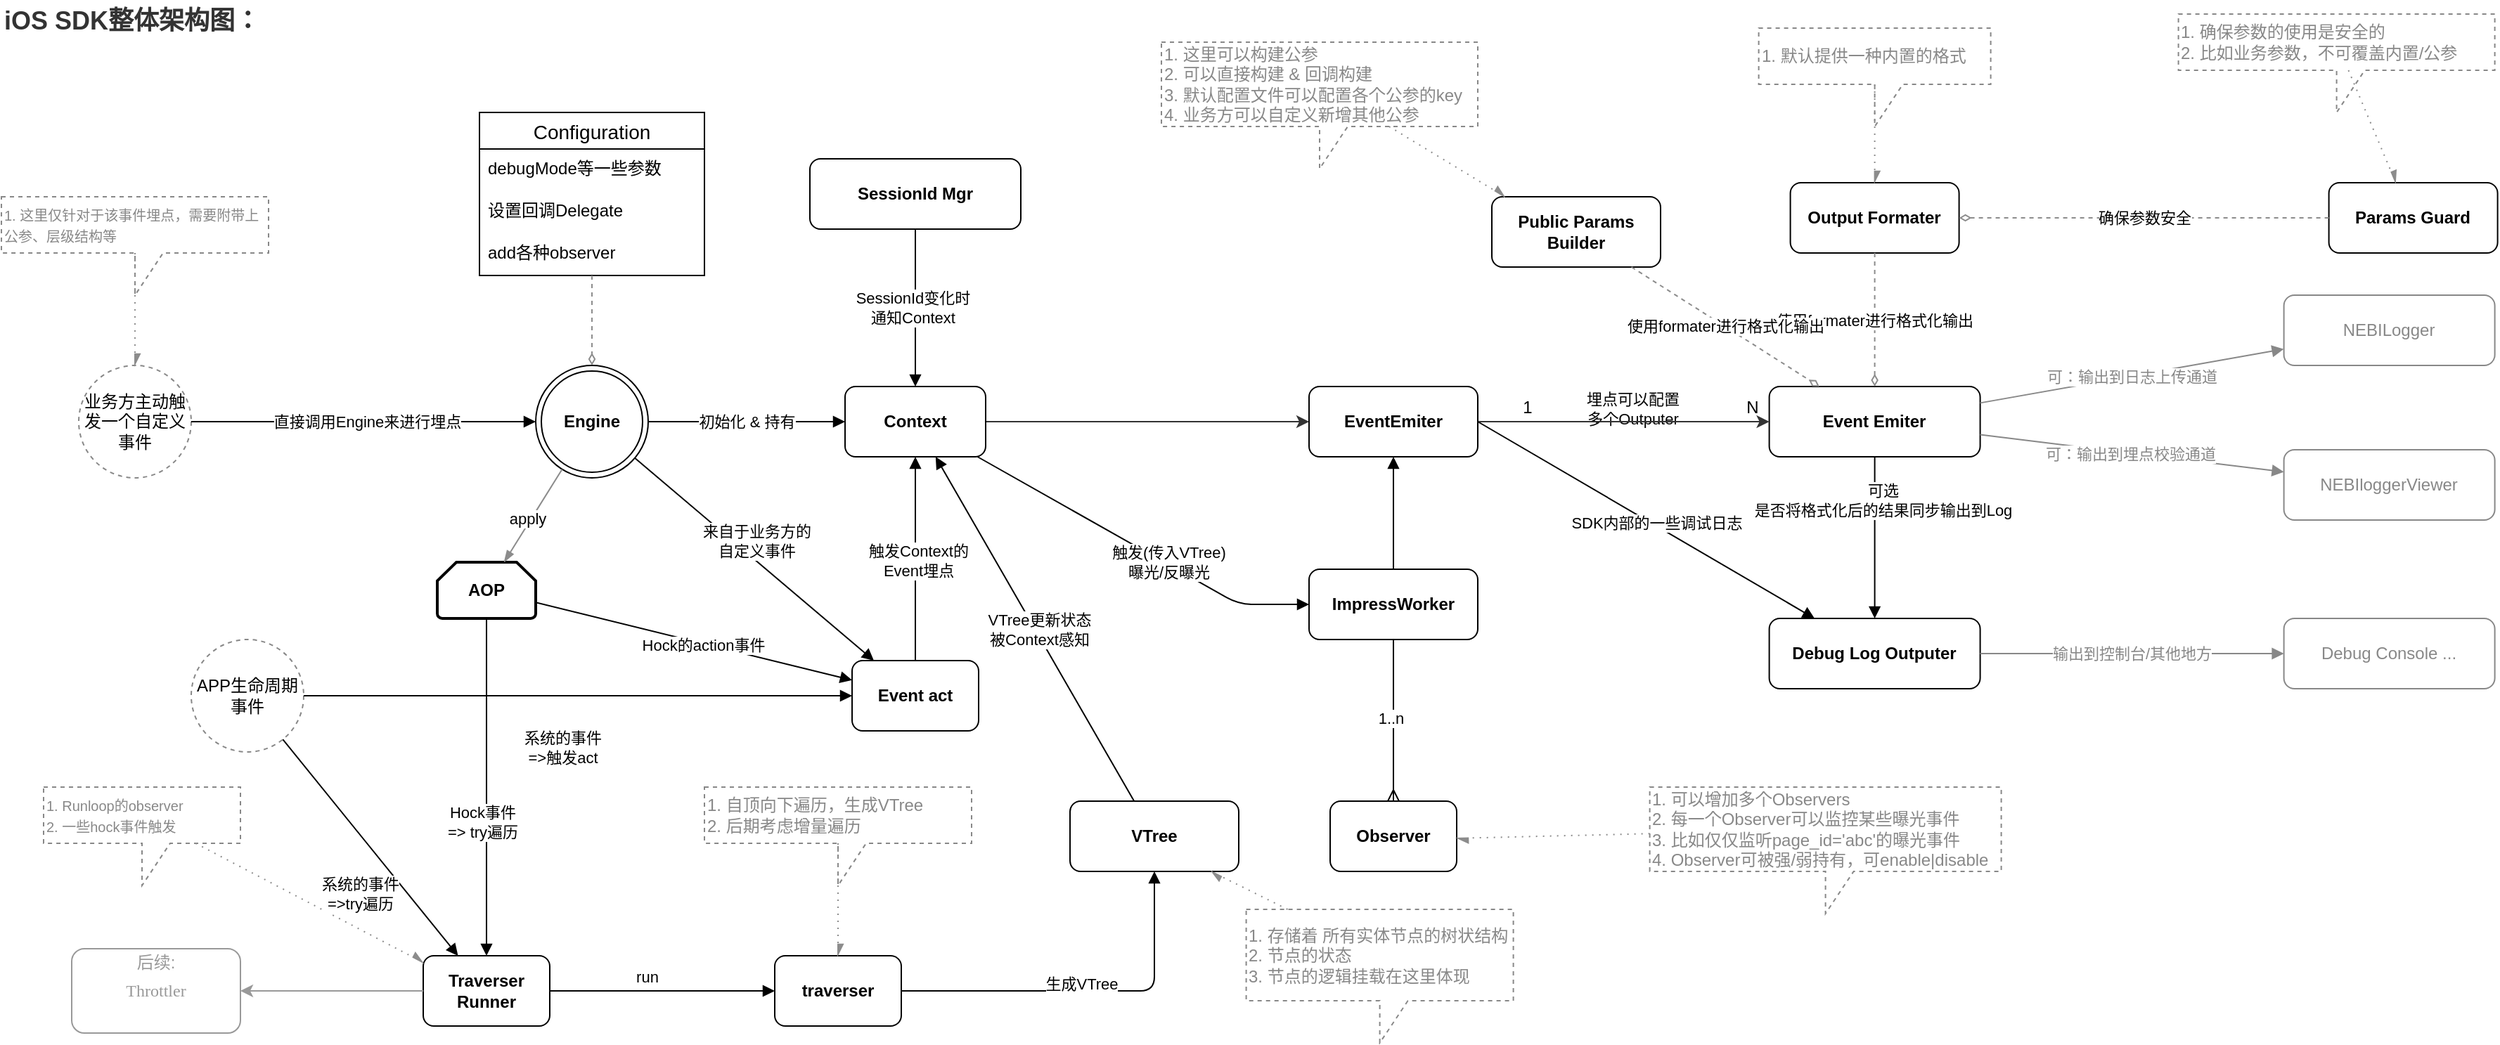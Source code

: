 <mxfile version="14.4.4" type="github">
  <diagram id="Fw7ZkmO-Fz_IXCNn4WgB" name="Page-1">
    <mxGraphModel dx="2858" dy="2300" grid="1" gridSize="10" guides="1" tooltips="1" connect="1" arrows="1" fold="1" page="1" pageScale="1" pageWidth="827" pageHeight="1169" math="0" shadow="0">
      <root>
        <mxCell id="0" />
        <mxCell id="1" parent="0" />
        <mxCell id="-9IPMKyI9ktzAvCkotJi-9" value="&lt;b&gt;Engine&lt;/b&gt;" style="ellipse;shape=doubleEllipse;whiteSpace=wrap;html=1;aspect=fixed;" parent="1" vertex="1">
          <mxGeometry x="180" y="150" width="80" height="80" as="geometry" />
        </mxCell>
        <mxCell id="-9IPMKyI9ktzAvCkotJi-31" value="Configuration" style="swimlane;fontStyle=0;childLayout=stackLayout;horizontal=1;startSize=26;horizontalStack=0;resizeParent=1;resizeParentMax=0;resizeLast=0;collapsible=1;marginBottom=0;align=center;fontSize=14;" parent="1" vertex="1">
          <mxGeometry x="140" y="-30" width="160" height="116" as="geometry">
            <mxRectangle x="130" y="-30" width="120" height="26" as="alternateBounds" />
          </mxGeometry>
        </mxCell>
        <mxCell id="-9IPMKyI9ktzAvCkotJi-32" value="debugMode等一些参数" style="text;strokeColor=none;fillColor=none;spacingLeft=4;spacingRight=4;overflow=hidden;rotatable=0;points=[[0,0.5],[1,0.5]];portConstraint=eastwest;fontSize=12;" parent="-9IPMKyI9ktzAvCkotJi-31" vertex="1">
          <mxGeometry y="26" width="160" height="30" as="geometry" />
        </mxCell>
        <mxCell id="-9IPMKyI9ktzAvCkotJi-33" value="设置回调Delegate" style="text;strokeColor=none;fillColor=none;spacingLeft=4;spacingRight=4;overflow=hidden;rotatable=0;points=[[0,0.5],[1,0.5]];portConstraint=eastwest;fontSize=12;" parent="-9IPMKyI9ktzAvCkotJi-31" vertex="1">
          <mxGeometry y="56" width="160" height="30" as="geometry" />
        </mxCell>
        <mxCell id="-9IPMKyI9ktzAvCkotJi-34" value="add各种observer" style="text;strokeColor=none;fillColor=none;spacingLeft=4;spacingRight=4;overflow=hidden;rotatable=0;points=[[0,0.5],[1,0.5]];portConstraint=eastwest;fontSize=12;" parent="-9IPMKyI9ktzAvCkotJi-31" vertex="1">
          <mxGeometry y="86" width="160" height="30" as="geometry" />
        </mxCell>
        <mxCell id="-9IPMKyI9ktzAvCkotJi-35" value="" style="endArrow=diamondThin;html=1;dashed=1;endFill=0;strokeColor=#8C8C8C;" parent="1" source="-9IPMKyI9ktzAvCkotJi-31" target="-9IPMKyI9ktzAvCkotJi-9" edge="1">
          <mxGeometry width="50" height="50" relative="1" as="geometry">
            <mxPoint x="300" y="320" as="sourcePoint" />
            <mxPoint x="350" y="270" as="targetPoint" />
          </mxGeometry>
        </mxCell>
        <mxCell id="-9IPMKyI9ktzAvCkotJi-37" value="&lt;b&gt;Observer&lt;/b&gt;" style="rounded=1;whiteSpace=wrap;html=1;" parent="1" vertex="1">
          <mxGeometry x="745" y="460" width="90" height="50" as="geometry" />
        </mxCell>
        <mxCell id="-9IPMKyI9ktzAvCkotJi-39" value="&lt;b&gt;AOP&lt;/b&gt;" style="strokeWidth=2;html=1;shape=mxgraph.flowchart.loop_limit;whiteSpace=wrap;" parent="1" vertex="1">
          <mxGeometry x="110" y="290" width="70" height="40" as="geometry" />
        </mxCell>
        <mxCell id="-9IPMKyI9ktzAvCkotJi-40" value="" style="endArrow=blockThin;html=1;endFill=1;strokeColor=#8C8C8C;" parent="1" source="-9IPMKyI9ktzAvCkotJi-9" target="-9IPMKyI9ktzAvCkotJi-39" edge="1">
          <mxGeometry width="50" height="50" relative="1" as="geometry">
            <mxPoint x="310" y="276" as="sourcePoint" />
            <mxPoint x="310" y="380" as="targetPoint" />
          </mxGeometry>
        </mxCell>
        <mxCell id="-9IPMKyI9ktzAvCkotJi-41" value="apply" style="edgeLabel;html=1;align=center;verticalAlign=middle;resizable=0;points=[];" parent="-9IPMKyI9ktzAvCkotJi-40" vertex="1" connectable="0">
          <mxGeometry x="0.199" y="2" relative="1" as="geometry">
            <mxPoint x="-2" y="-5.83" as="offset" />
          </mxGeometry>
        </mxCell>
        <mxCell id="-9IPMKyI9ktzAvCkotJi-42" value="&lt;b&gt;traverser&lt;/b&gt;" style="rounded=1;whiteSpace=wrap;html=1;" parent="1" vertex="1">
          <mxGeometry x="350" y="570" width="90" height="50" as="geometry" />
        </mxCell>
        <mxCell id="-9IPMKyI9ktzAvCkotJi-45" value="&lt;b&gt;Traverser&lt;br&gt;Runner&lt;/b&gt;" style="rounded=1;whiteSpace=wrap;html=1;" parent="1" vertex="1">
          <mxGeometry x="100" y="570" width="90" height="50" as="geometry" />
        </mxCell>
        <mxCell id="-9IPMKyI9ktzAvCkotJi-46" value="&lt;font color=&quot;#888888&quot; style=&quot;font-size: 10px&quot;&gt;1. Runloop的observer&lt;br style=&quot;font-size: 10px&quot;&gt;2. 一些hock事件触发&lt;/font&gt;" style="shape=callout;whiteSpace=wrap;html=1;perimeter=calloutPerimeter;align=left;dashed=1;strokeColor=#888888;" parent="1" vertex="1">
          <mxGeometry x="-170" y="450" width="140" height="70" as="geometry" />
        </mxCell>
        <mxCell id="-9IPMKyI9ktzAvCkotJi-47" value="" style="endArrow=async;html=1;dashed=1;endFill=1;strokeColor=#8C8C8C;dashPattern=1 4;" parent="1" source="-9IPMKyI9ktzAvCkotJi-46" target="-9IPMKyI9ktzAvCkotJi-45" edge="1">
          <mxGeometry width="50" height="50" relative="1" as="geometry">
            <mxPoint x="-200" y="450" as="sourcePoint" />
            <mxPoint x="-200" y="544" as="targetPoint" />
          </mxGeometry>
        </mxCell>
        <mxCell id="-9IPMKyI9ktzAvCkotJi-48" value="" style="endArrow=block;html=1;endFill=1;" parent="1" source="-9IPMKyI9ktzAvCkotJi-39" target="-9IPMKyI9ktzAvCkotJi-45" edge="1">
          <mxGeometry width="50" height="50" relative="1" as="geometry">
            <mxPoint x="430" y="390" as="sourcePoint" />
            <mxPoint x="480" y="340" as="targetPoint" />
          </mxGeometry>
        </mxCell>
        <mxCell id="-9IPMKyI9ktzAvCkotJi-62" value="Hock事件&lt;br&gt;=&amp;gt; try遍历" style="edgeLabel;html=1;align=center;verticalAlign=middle;resizable=0;points=[];" parent="-9IPMKyI9ktzAvCkotJi-48" vertex="1" connectable="0">
          <mxGeometry x="0.059" y="-1" relative="1" as="geometry">
            <mxPoint x="-2.31" y="17.33" as="offset" />
          </mxGeometry>
        </mxCell>
        <mxCell id="-9IPMKyI9ktzAvCkotJi-50" value="APP生命周期事件" style="ellipse;whiteSpace=wrap;html=1;aspect=fixed;dashed=1;strokeColor=#888888;" parent="1" vertex="1">
          <mxGeometry x="-65" y="345" width="80" height="80" as="geometry" />
        </mxCell>
        <mxCell id="-9IPMKyI9ktzAvCkotJi-51" value="" style="endArrow=block;html=1;endFill=1;" parent="1" source="-9IPMKyI9ktzAvCkotJi-50" target="-9IPMKyI9ktzAvCkotJi-45" edge="1">
          <mxGeometry width="50" height="50" relative="1" as="geometry">
            <mxPoint x="365" y="260" as="sourcePoint" />
            <mxPoint x="365" y="430" as="targetPoint" />
          </mxGeometry>
        </mxCell>
        <mxCell id="-9IPMKyI9ktzAvCkotJi-63" value="系统的事件&lt;br&gt;=&amp;gt;try遍历" style="edgeLabel;html=1;align=center;verticalAlign=middle;resizable=0;points=[];" parent="-9IPMKyI9ktzAvCkotJi-51" vertex="1" connectable="0">
          <mxGeometry x="-0.457" y="2" relative="1" as="geometry">
            <mxPoint x="19.08" y="69" as="offset" />
          </mxGeometry>
        </mxCell>
        <mxCell id="-9IPMKyI9ktzAvCkotJi-52" value="" style="endArrow=block;html=1;endFill=1;" parent="1" source="-9IPMKyI9ktzAvCkotJi-45" target="-9IPMKyI9ktzAvCkotJi-42" edge="1">
          <mxGeometry width="50" height="50" relative="1" as="geometry">
            <mxPoint x="540" y="490" as="sourcePoint" />
            <mxPoint x="540" y="660" as="targetPoint" />
          </mxGeometry>
        </mxCell>
        <mxCell id="-9IPMKyI9ktzAvCkotJi-61" value="run" style="edgeLabel;html=1;align=center;verticalAlign=middle;resizable=0;points=[];" parent="-9IPMKyI9ktzAvCkotJi-52" vertex="1" connectable="0">
          <mxGeometry x="-0.139" y="-1" relative="1" as="geometry">
            <mxPoint y="-11" as="offset" />
          </mxGeometry>
        </mxCell>
        <mxCell id="-9IPMKyI9ktzAvCkotJi-53" value="&lt;font color=&quot;#888888&quot;&gt;1. 自顶向下遍历，生成VTree&lt;br&gt;2. 后期考虑增量遍历&lt;br&gt;&lt;/font&gt;" style="shape=callout;whiteSpace=wrap;html=1;perimeter=calloutPerimeter;align=left;dashed=1;strokeColor=#888888;" parent="1" vertex="1">
          <mxGeometry x="300" y="450" width="190" height="70" as="geometry" />
        </mxCell>
        <mxCell id="-9IPMKyI9ktzAvCkotJi-54" value="" style="endArrow=async;html=1;dashed=1;endFill=1;strokeColor=#8C8C8C;dashPattern=1 4;" parent="1" source="-9IPMKyI9ktzAvCkotJi-53" target="-9IPMKyI9ktzAvCkotJi-42" edge="1">
          <mxGeometry width="50" height="50" relative="1" as="geometry">
            <mxPoint x="69.998" y="530" as="sourcePoint" />
            <mxPoint x="303.18" y="620" as="targetPoint" />
          </mxGeometry>
        </mxCell>
        <mxCell id="-9IPMKyI9ktzAvCkotJi-91" value="" style="rounded=0;orthogonalLoop=1;jettySize=auto;html=1;endArrow=ERmany;endFill=0;strokeColor=#000000;" parent="1" source="ZJUZ4eZtSbDHKU7JVQRD-1" target="-9IPMKyI9ktzAvCkotJi-37" edge="1">
          <mxGeometry relative="1" as="geometry" />
        </mxCell>
        <mxCell id="-9IPMKyI9ktzAvCkotJi-95" value="1..n" style="edgeLabel;html=1;align=center;verticalAlign=middle;resizable=0;points=[];" parent="-9IPMKyI9ktzAvCkotJi-91" vertex="1" connectable="0">
          <mxGeometry x="-0.027" y="-2" relative="1" as="geometry">
            <mxPoint as="offset" />
          </mxGeometry>
        </mxCell>
        <mxCell id="-9IPMKyI9ktzAvCkotJi-55" value="&lt;b&gt;VTree&lt;/b&gt;" style="rounded=1;whiteSpace=wrap;html=1;" parent="1" vertex="1">
          <mxGeometry x="560" y="460" width="120" height="50" as="geometry" />
        </mxCell>
        <mxCell id="-9IPMKyI9ktzAvCkotJi-56" value="" style="endArrow=block;html=1;endFill=1;" parent="1" source="-9IPMKyI9ktzAvCkotJi-42" target="-9IPMKyI9ktzAvCkotJi-55" edge="1">
          <mxGeometry width="50" height="50" relative="1" as="geometry">
            <mxPoint x="530" y="510" as="sourcePoint" />
            <mxPoint x="530" y="640" as="targetPoint" />
            <Array as="points">
              <mxPoint x="620" y="595" />
            </Array>
          </mxGeometry>
        </mxCell>
        <mxCell id="-9IPMKyI9ktzAvCkotJi-60" value="生成VTree" style="edgeLabel;html=1;align=center;verticalAlign=middle;resizable=0;points=[];" parent="-9IPMKyI9ktzAvCkotJi-56" vertex="1" connectable="0">
          <mxGeometry x="-0.011" y="-2" relative="1" as="geometry">
            <mxPoint x="-3" y="-7" as="offset" />
          </mxGeometry>
        </mxCell>
        <mxCell id="ZJUZ4eZtSbDHKU7JVQRD-18" style="edgeStyle=none;rounded=0;orthogonalLoop=1;jettySize=auto;html=1;fontSize=18;fontColor=#999999;strokeColor=#333333;" edge="1" parent="1" source="-9IPMKyI9ktzAvCkotJi-57" target="ZJUZ4eZtSbDHKU7JVQRD-17">
          <mxGeometry relative="1" as="geometry">
            <Array as="points" />
          </mxGeometry>
        </mxCell>
        <mxCell id="-9IPMKyI9ktzAvCkotJi-57" value="&lt;b&gt;Context&lt;/b&gt;" style="rounded=1;whiteSpace=wrap;html=1;" parent="1" vertex="1">
          <mxGeometry x="400" y="165" width="100" height="50" as="geometry" />
        </mxCell>
        <mxCell id="-9IPMKyI9ktzAvCkotJi-58" value="" style="endArrow=block;html=1;endFill=1;entryX=0;entryY=0.5;entryDx=0;entryDy=0;" parent="1" source="-9IPMKyI9ktzAvCkotJi-9" target="-9IPMKyI9ktzAvCkotJi-57" edge="1">
          <mxGeometry width="50" height="50" relative="1" as="geometry">
            <mxPoint x="290" y="300" as="sourcePoint" />
            <mxPoint x="290" y="430" as="targetPoint" />
          </mxGeometry>
        </mxCell>
        <mxCell id="-9IPMKyI9ktzAvCkotJi-59" value="初始化 &amp;amp; 持有" style="edgeLabel;html=1;align=center;verticalAlign=middle;resizable=0;points=[];" parent="-9IPMKyI9ktzAvCkotJi-58" vertex="1" connectable="0">
          <mxGeometry x="0.1" y="1" relative="1" as="geometry">
            <mxPoint x="-7" y="1" as="offset" />
          </mxGeometry>
        </mxCell>
        <mxCell id="-9IPMKyI9ktzAvCkotJi-67" value="" style="endArrow=block;html=1;endFill=1;" parent="1" source="-9IPMKyI9ktzAvCkotJi-55" target="-9IPMKyI9ktzAvCkotJi-57" edge="1">
          <mxGeometry width="50" height="50" relative="1" as="geometry">
            <mxPoint x="600.003" y="620" as="sourcePoint" />
            <mxPoint x="510" y="480" as="targetPoint" />
            <Array as="points" />
          </mxGeometry>
        </mxCell>
        <mxCell id="-9IPMKyI9ktzAvCkotJi-68" value="VTree更新状态&lt;br&gt;被Context感知" style="edgeLabel;html=1;align=center;verticalAlign=middle;resizable=0;points=[];" parent="-9IPMKyI9ktzAvCkotJi-67" vertex="1" connectable="0">
          <mxGeometry x="-0.011" y="-2" relative="1" as="geometry">
            <mxPoint as="offset" />
          </mxGeometry>
        </mxCell>
        <mxCell id="-9IPMKyI9ktzAvCkotJi-69" value="&lt;font color=&quot;#888888&quot;&gt;1. 存储着 所有实体节点的树状结构2. 节点的状态&lt;br&gt;3. 节点的逻辑挂载在这里体现&lt;br&gt;&lt;/font&gt;" style="shape=callout;whiteSpace=wrap;html=1;perimeter=calloutPerimeter;align=left;dashed=1;strokeColor=#888888;" parent="1" vertex="1">
          <mxGeometry x="685.3" y="537" width="190" height="95" as="geometry" />
        </mxCell>
        <mxCell id="-9IPMKyI9ktzAvCkotJi-70" value="" style="endArrow=async;html=1;dashed=1;endFill=1;strokeColor=#8C8C8C;dashPattern=1 4;" parent="1" source="-9IPMKyI9ktzAvCkotJi-69" target="-9IPMKyI9ktzAvCkotJi-55" edge="1">
          <mxGeometry width="50" height="50" relative="1" as="geometry">
            <mxPoint x="689" y="440" as="sourcePoint" />
            <mxPoint x="785" y="600" as="targetPoint" />
          </mxGeometry>
        </mxCell>
        <mxCell id="-9IPMKyI9ktzAvCkotJi-72" value="&lt;b&gt;Event Emiter&lt;/b&gt;" style="rounded=1;whiteSpace=wrap;html=1;" parent="1" vertex="1">
          <mxGeometry x="1057.3" y="165" width="150" height="50" as="geometry" />
        </mxCell>
        <mxCell id="-9IPMKyI9ktzAvCkotJi-73" value="" style="endArrow=block;html=1;endFill=1;" parent="1" source="ZJUZ4eZtSbDHKU7JVQRD-1" target="ZJUZ4eZtSbDHKU7JVQRD-17" edge="1">
          <mxGeometry width="50" height="50" relative="1" as="geometry">
            <mxPoint x="715.3" y="230" as="sourcePoint" />
            <mxPoint x="715.3" y="435" as="targetPoint" />
          </mxGeometry>
        </mxCell>
        <mxCell id="-9IPMKyI9ktzAvCkotJi-74" value="埋点可以配置&lt;br&gt;多个Outputer" style="edgeLabel;html=1;align=center;verticalAlign=middle;resizable=0;points=[];" parent="-9IPMKyI9ktzAvCkotJi-73" vertex="1" connectable="0">
          <mxGeometry x="-0.011" y="-2" relative="1" as="geometry">
            <mxPoint x="168" y="-75" as="offset" />
          </mxGeometry>
        </mxCell>
        <mxCell id="-9IPMKyI9ktzAvCkotJi-76" value="&lt;b&gt;Output Formater&lt;/b&gt;" style="rounded=1;whiteSpace=wrap;html=1;" parent="1" vertex="1">
          <mxGeometry x="1072.3" y="20" width="120" height="50" as="geometry" />
        </mxCell>
        <mxCell id="-9IPMKyI9ktzAvCkotJi-79" value="使用formater进行格式化输出" style="endArrow=diamondThin;html=1;dashed=1;endFill=0;strokeColor=#8C8C8C;" parent="1" source="-9IPMKyI9ktzAvCkotJi-76" target="-9IPMKyI9ktzAvCkotJi-72" edge="1">
          <mxGeometry width="50" height="50" relative="1" as="geometry">
            <mxPoint x="987.3" y="50" as="sourcePoint" />
            <mxPoint x="987.3" y="114" as="targetPoint" />
          </mxGeometry>
        </mxCell>
        <mxCell id="-9IPMKyI9ktzAvCkotJi-82" value="&lt;b&gt;Event act&lt;/b&gt;" style="rounded=1;whiteSpace=wrap;html=1;" parent="1" vertex="1">
          <mxGeometry x="405" y="360" width="90" height="50" as="geometry" />
        </mxCell>
        <mxCell id="-9IPMKyI9ktzAvCkotJi-83" value="" style="endArrow=block;html=1;endFill=1;" parent="1" source="-9IPMKyI9ktzAvCkotJi-39" target="-9IPMKyI9ktzAvCkotJi-82" edge="1">
          <mxGeometry width="50" height="50" relative="1" as="geometry">
            <mxPoint x="215" y="340" as="sourcePoint" />
            <mxPoint x="215" y="430" as="targetPoint" />
          </mxGeometry>
        </mxCell>
        <mxCell id="-9IPMKyI9ktzAvCkotJi-84" value="Hock的action事件" style="edgeLabel;html=1;align=center;verticalAlign=middle;resizable=0;points=[];" parent="-9IPMKyI9ktzAvCkotJi-83" vertex="1" connectable="0">
          <mxGeometry x="0.059" y="-1" relative="1" as="geometry">
            <mxPoint as="offset" />
          </mxGeometry>
        </mxCell>
        <mxCell id="-9IPMKyI9ktzAvCkotJi-86" value="" style="endArrow=block;html=1;endFill=1;" parent="1" source="-9IPMKyI9ktzAvCkotJi-50" target="-9IPMKyI9ktzAvCkotJi-82" edge="1">
          <mxGeometry width="50" height="50" relative="1" as="geometry">
            <mxPoint x="10.001" y="230.003" as="sourcePoint" />
            <mxPoint x="132.255" y="316.77" as="targetPoint" />
            <Array as="points" />
          </mxGeometry>
        </mxCell>
        <mxCell id="-9IPMKyI9ktzAvCkotJi-87" value="系统的事件&lt;br&gt;=&amp;gt;触发act" style="edgeLabel;html=1;align=center;verticalAlign=middle;resizable=0;points=[];" parent="-9IPMKyI9ktzAvCkotJi-86" vertex="1" connectable="0">
          <mxGeometry x="-0.457" y="2" relative="1" as="geometry">
            <mxPoint x="77.89" y="39.23" as="offset" />
          </mxGeometry>
        </mxCell>
        <mxCell id="-9IPMKyI9ktzAvCkotJi-88" value="" style="endArrow=block;html=1;endFill=1;" parent="1" source="-9IPMKyI9ktzAvCkotJi-82" target="-9IPMKyI9ktzAvCkotJi-57" edge="1">
          <mxGeometry width="50" height="50" relative="1" as="geometry">
            <mxPoint x="460" y="610" as="sourcePoint" />
            <mxPoint x="460" y="225" as="targetPoint" />
          </mxGeometry>
        </mxCell>
        <mxCell id="-9IPMKyI9ktzAvCkotJi-89" value="触发Context的&lt;br&gt;Event埋点" style="edgeLabel;html=1;align=center;verticalAlign=middle;resizable=0;points=[];" parent="-9IPMKyI9ktzAvCkotJi-88" vertex="1" connectable="0">
          <mxGeometry x="-0.011" y="-2" relative="1" as="geometry">
            <mxPoint as="offset" />
          </mxGeometry>
        </mxCell>
        <mxCell id="-9IPMKyI9ktzAvCkotJi-96" value="&lt;font color=&quot;#888888&quot;&gt;1. 可以增加多个Observers&lt;br&gt;2. 每一个Observer可以监控某些曝光事件&lt;br&gt;3. 比如仅仅监听page_id=&#39;abc&#39;的曝光事件&lt;br&gt;4. Observer可被强/弱持有，可enable|disable&lt;br&gt;&lt;/font&gt;" style="shape=callout;whiteSpace=wrap;html=1;perimeter=calloutPerimeter;align=left;dashed=1;strokeColor=#888888;" parent="1" vertex="1">
          <mxGeometry x="972.3" y="450" width="250" height="90" as="geometry" />
        </mxCell>
        <mxCell id="-9IPMKyI9ktzAvCkotJi-97" value="" style="endArrow=async;html=1;dashed=1;endFill=1;strokeColor=#8C8C8C;dashPattern=1 4;" parent="1" source="-9IPMKyI9ktzAvCkotJi-96" target="-9IPMKyI9ktzAvCkotJi-37" edge="1">
          <mxGeometry width="50" height="50" relative="1" as="geometry">
            <mxPoint x="750.005" y="-70" as="sourcePoint" />
            <mxPoint x="250.3" y="639.186" as="targetPoint" />
          </mxGeometry>
        </mxCell>
        <mxCell id="-9IPMKyI9ktzAvCkotJi-98" value="&lt;b&gt;Public Params &lt;br&gt;Builder&lt;/b&gt;" style="rounded=1;whiteSpace=wrap;html=1;" parent="1" vertex="1">
          <mxGeometry x="860" y="30" width="120" height="50" as="geometry" />
        </mxCell>
        <mxCell id="-9IPMKyI9ktzAvCkotJi-99" value="&lt;font color=&quot;#888888&quot;&gt;1. 这里可以构建公参&lt;br&gt;2. 可以直接构建 &amp;amp; 回调构建&lt;br&gt;3. 默认配置文件可以配置各个公参的key&lt;br&gt;4. 业务方可以自定义新增其他公参&lt;br&gt;&lt;/font&gt;" style="shape=callout;whiteSpace=wrap;html=1;perimeter=calloutPerimeter;align=left;dashed=1;strokeColor=#888888;" parent="1" vertex="1">
          <mxGeometry x="625" y="-80" width="225" height="90" as="geometry" />
        </mxCell>
        <mxCell id="-9IPMKyI9ktzAvCkotJi-100" value="" style="endArrow=async;html=1;dashed=1;endFill=1;strokeColor=#8C8C8C;dashPattern=1 4;" parent="1" source="-9IPMKyI9ktzAvCkotJi-99" target="-9IPMKyI9ktzAvCkotJi-98" edge="1">
          <mxGeometry width="50" height="50" relative="1" as="geometry">
            <mxPoint x="1586.963" y="150" as="sourcePoint" />
            <mxPoint x="1527.297" y="195" as="targetPoint" />
          </mxGeometry>
        </mxCell>
        <mxCell id="-9IPMKyI9ktzAvCkotJi-101" value="使用formater进行格式化输出" style="endArrow=diamondThin;html=1;dashed=1;endFill=0;strokeColor=#8C8C8C;" parent="1" source="-9IPMKyI9ktzAvCkotJi-98" target="-9IPMKyI9ktzAvCkotJi-72" edge="1">
          <mxGeometry width="50" height="50" relative="1" as="geometry">
            <mxPoint x="1152.3" y="80" as="sourcePoint" />
            <mxPoint x="1152.3" y="175" as="targetPoint" />
          </mxGeometry>
        </mxCell>
        <mxCell id="-9IPMKyI9ktzAvCkotJi-102" value="&lt;b&gt;Debug Log Outputer&lt;/b&gt;" style="rounded=1;whiteSpace=wrap;html=1;" parent="1" vertex="1">
          <mxGeometry x="1057.3" y="330" width="150" height="50" as="geometry" />
        </mxCell>
        <mxCell id="-9IPMKyI9ktzAvCkotJi-103" value="" style="endArrow=block;html=1;endFill=1;exitX=1;exitY=0.5;exitDx=0;exitDy=0;" parent="1" source="ZJUZ4eZtSbDHKU7JVQRD-17" target="-9IPMKyI9ktzAvCkotJi-102" edge="1">
          <mxGeometry width="50" height="50" relative="1" as="geometry">
            <mxPoint x="605.3" y="269.58" as="sourcePoint" />
            <mxPoint x="765.3" y="269.58" as="targetPoint" />
          </mxGeometry>
        </mxCell>
        <mxCell id="-9IPMKyI9ktzAvCkotJi-104" value="SDK内部的一些调试日志" style="edgeLabel;html=1;align=center;verticalAlign=middle;resizable=0;points=[];" parent="-9IPMKyI9ktzAvCkotJi-103" vertex="1" connectable="0">
          <mxGeometry x="-0.011" y="-2" relative="1" as="geometry">
            <mxPoint x="9.52" y="1.33" as="offset" />
          </mxGeometry>
        </mxCell>
        <mxCell id="-9IPMKyI9ktzAvCkotJi-106" value="&lt;font color=&quot;#888888&quot;&gt;1. 默认提供一种内置的格式&lt;br&gt;&lt;/font&gt;" style="shape=callout;whiteSpace=wrap;html=1;perimeter=calloutPerimeter;align=left;dashed=1;strokeColor=#888888;" parent="1" vertex="1">
          <mxGeometry x="1049.8" y="-90" width="165" height="70" as="geometry" />
        </mxCell>
        <mxCell id="-9IPMKyI9ktzAvCkotJi-107" value="" style="endArrow=async;html=1;dashed=1;endFill=1;strokeColor=#8C8C8C;dashPattern=1 4;" parent="1" source="-9IPMKyI9ktzAvCkotJi-106" target="-9IPMKyI9ktzAvCkotJi-76" edge="1">
          <mxGeometry width="50" height="50" relative="1" as="geometry">
            <mxPoint x="1377.3" y="-40.0" as="sourcePoint" />
            <mxPoint x="1377.3" y="30" as="targetPoint" />
          </mxGeometry>
        </mxCell>
        <mxCell id="-9IPMKyI9ktzAvCkotJi-108" value="N" style="text;html=1;align=center;verticalAlign=middle;resizable=0;points=[];autosize=1;" parent="1" vertex="1">
          <mxGeometry x="1035.3" y="170" width="20" height="20" as="geometry" />
        </mxCell>
        <mxCell id="-9IPMKyI9ktzAvCkotJi-110" value="1" style="text;html=1;align=center;verticalAlign=middle;resizable=0;points=[];autosize=1;" parent="1" vertex="1">
          <mxGeometry x="875.3" y="170" width="20" height="20" as="geometry" />
        </mxCell>
        <mxCell id="-9IPMKyI9ktzAvCkotJi-111" value="&lt;b&gt;SessionId Mgr&lt;/b&gt;" style="rounded=1;whiteSpace=wrap;html=1;" parent="1" vertex="1">
          <mxGeometry x="375" y="3" width="150" height="50" as="geometry" />
        </mxCell>
        <mxCell id="-9IPMKyI9ktzAvCkotJi-112" value="" style="endArrow=block;html=1;endFill=1;" parent="1" source="-9IPMKyI9ktzAvCkotJi-111" target="-9IPMKyI9ktzAvCkotJi-57" edge="1">
          <mxGeometry width="50" height="50" relative="1" as="geometry">
            <mxPoint x="550" y="495" as="sourcePoint" />
            <mxPoint x="550" y="110" as="targetPoint" />
          </mxGeometry>
        </mxCell>
        <mxCell id="-9IPMKyI9ktzAvCkotJi-113" value="SessionId变化时&lt;br&gt;通知Context" style="edgeLabel;html=1;align=center;verticalAlign=middle;resizable=0;points=[];" parent="-9IPMKyI9ktzAvCkotJi-112" vertex="1" connectable="0">
          <mxGeometry x="-0.011" y="-2" relative="1" as="geometry">
            <mxPoint as="offset" />
          </mxGeometry>
        </mxCell>
        <mxCell id="-9IPMKyI9ktzAvCkotJi-114" value="&lt;b&gt;Params Guard&lt;br&gt;&lt;/b&gt;" style="rounded=1;whiteSpace=wrap;html=1;" parent="1" vertex="1">
          <mxGeometry x="1455.3" y="20" width="120" height="50" as="geometry" />
        </mxCell>
        <mxCell id="-9IPMKyI9ktzAvCkotJi-115" value="&lt;font color=&quot;#888888&quot;&gt;1. 确保参数的使用是安全的&lt;br&gt;2. 比如业务参数，不可覆盖内置/公参&lt;br&gt;&lt;/font&gt;" style="shape=callout;whiteSpace=wrap;html=1;perimeter=calloutPerimeter;align=left;dashed=1;strokeColor=#888888;" parent="1" vertex="1">
          <mxGeometry x="1348.3" y="-100" width="225" height="70" as="geometry" />
        </mxCell>
        <mxCell id="-9IPMKyI9ktzAvCkotJi-116" value="确保参数安全" style="endArrow=diamondThin;html=1;dashed=1;endFill=0;strokeColor=#8C8C8C;" parent="1" source="-9IPMKyI9ktzAvCkotJi-114" target="-9IPMKyI9ktzAvCkotJi-76" edge="1">
          <mxGeometry width="50" height="50" relative="1" as="geometry">
            <mxPoint x="1343.679" y="80" as="sourcePoint" />
            <mxPoint x="1215.921" y="175" as="targetPoint" />
          </mxGeometry>
        </mxCell>
        <mxCell id="-9IPMKyI9ktzAvCkotJi-117" value="" style="endArrow=async;html=1;dashed=1;endFill=1;strokeColor=#8C8C8C;dashPattern=1 4;" parent="1" source="-9IPMKyI9ktzAvCkotJi-115" target="-9IPMKyI9ktzAvCkotJi-114" edge="1">
          <mxGeometry width="50" height="50" relative="1" as="geometry">
            <mxPoint x="1515.3" y="-60" as="sourcePoint" />
            <mxPoint x="1367.3" y="20" as="targetPoint" />
          </mxGeometry>
        </mxCell>
        <mxCell id="-9IPMKyI9ktzAvCkotJi-118" value="&lt;font color=&quot;#888888&quot;&gt;NEBILogger&lt;/font&gt;" style="rounded=1;whiteSpace=wrap;html=1;strokeColor=#888888;" parent="1" vertex="1">
          <mxGeometry x="1423.3" y="100" width="150" height="50" as="geometry" />
        </mxCell>
        <mxCell id="-9IPMKyI9ktzAvCkotJi-120" value="" style="endArrow=block;html=1;endFill=1;strokeColor=#888888;" parent="1" source="-9IPMKyI9ktzAvCkotJi-72" target="-9IPMKyI9ktzAvCkotJi-118" edge="1">
          <mxGeometry width="50" height="50" relative="1" as="geometry">
            <mxPoint x="1457.3" y="280.719" as="sourcePoint" />
            <mxPoint x="1663.967" y="369.29" as="targetPoint" />
          </mxGeometry>
        </mxCell>
        <mxCell id="-9IPMKyI9ktzAvCkotJi-121" value="&lt;font color=&quot;#888888&quot;&gt;可：输出到日志上传通道&lt;/font&gt;" style="edgeLabel;html=1;align=center;verticalAlign=middle;resizable=0;points=[];" parent="-9IPMKyI9ktzAvCkotJi-120" vertex="1" connectable="0">
          <mxGeometry x="-0.011" y="-2" relative="1" as="geometry">
            <mxPoint y="-2" as="offset" />
          </mxGeometry>
        </mxCell>
        <mxCell id="-9IPMKyI9ktzAvCkotJi-122" value="&lt;font color=&quot;#888888&quot;&gt;Debug Console ...&lt;/font&gt;" style="rounded=1;whiteSpace=wrap;html=1;strokeColor=#888888;" parent="1" vertex="1">
          <mxGeometry x="1423.3" y="330" width="150" height="50" as="geometry" />
        </mxCell>
        <mxCell id="-9IPMKyI9ktzAvCkotJi-123" value="" style="endArrow=block;html=1;endFill=1;strokeColor=#888888;" parent="1" source="-9IPMKyI9ktzAvCkotJi-102" target="-9IPMKyI9ktzAvCkotJi-122" edge="1">
          <mxGeometry width="50" height="50" relative="1" as="geometry">
            <mxPoint x="1225.3" y="404.58" as="sourcePoint" />
            <mxPoint x="1515.3" y="404.58" as="targetPoint" />
          </mxGeometry>
        </mxCell>
        <mxCell id="-9IPMKyI9ktzAvCkotJi-124" value="&lt;font color=&quot;#888888&quot;&gt;输出到控制台/其他地方&lt;br&gt;&lt;/font&gt;" style="edgeLabel;html=1;align=center;verticalAlign=middle;resizable=0;points=[];" parent="-9IPMKyI9ktzAvCkotJi-123" vertex="1" connectable="0">
          <mxGeometry x="-0.011" y="-2" relative="1" as="geometry">
            <mxPoint y="-2" as="offset" />
          </mxGeometry>
        </mxCell>
        <mxCell id="-9IPMKyI9ktzAvCkotJi-125" value="" style="endArrow=block;html=1;endFill=1;" parent="1" source="-9IPMKyI9ktzAvCkotJi-72" target="-9IPMKyI9ktzAvCkotJi-102" edge="1">
          <mxGeometry width="50" height="50" relative="1" as="geometry">
            <mxPoint x="1157.3" y="550" as="sourcePoint" />
            <mxPoint x="1382.3" y="675" as="targetPoint" />
          </mxGeometry>
        </mxCell>
        <mxCell id="-9IPMKyI9ktzAvCkotJi-126" value="可选&lt;br&gt;是否将格式化后的结果同步输出到Log" style="edgeLabel;html=1;align=center;verticalAlign=middle;resizable=0;points=[];" parent="-9IPMKyI9ktzAvCkotJi-125" vertex="1" connectable="0">
          <mxGeometry x="-0.011" y="-2" relative="1" as="geometry">
            <mxPoint x="7" y="-26.67" as="offset" />
          </mxGeometry>
        </mxCell>
        <mxCell id="-9IPMKyI9ktzAvCkotJi-127" value="业务方主动触发一个自定义事件" style="ellipse;whiteSpace=wrap;html=1;aspect=fixed;dashed=1;strokeColor=#888888;" parent="1" vertex="1">
          <mxGeometry x="-145" y="150" width="80" height="80" as="geometry" />
        </mxCell>
        <mxCell id="-9IPMKyI9ktzAvCkotJi-128" value="" style="endArrow=block;html=1;endFill=1;" parent="1" source="-9IPMKyI9ktzAvCkotJi-127" target="-9IPMKyI9ktzAvCkotJi-9" edge="1">
          <mxGeometry width="50" height="50" relative="1" as="geometry">
            <mxPoint x="-360.005" y="280.001" as="sourcePoint" />
            <mxPoint x="-133.251" y="410.06" as="targetPoint" />
          </mxGeometry>
        </mxCell>
        <mxCell id="-9IPMKyI9ktzAvCkotJi-129" value="直接调用Engine来进行埋点" style="edgeLabel;html=1;align=center;verticalAlign=middle;resizable=0;points=[];" parent="-9IPMKyI9ktzAvCkotJi-128" vertex="1" connectable="0">
          <mxGeometry x="-0.457" y="2" relative="1" as="geometry">
            <mxPoint x="58.33" y="2.0" as="offset" />
          </mxGeometry>
        </mxCell>
        <mxCell id="-9IPMKyI9ktzAvCkotJi-130" value="&lt;font color=&quot;#888888&quot; style=&quot;font-size: 10px&quot;&gt;1. 这里仅针对于该事件埋点，需要附带上公参、层级结构等&lt;br&gt;&lt;/font&gt;" style="shape=callout;whiteSpace=wrap;html=1;perimeter=calloutPerimeter;align=left;dashed=1;strokeColor=#888888;" parent="1" vertex="1">
          <mxGeometry x="-200" y="30" width="190" height="70" as="geometry" />
        </mxCell>
        <mxCell id="-9IPMKyI9ktzAvCkotJi-131" value="" style="endArrow=async;html=1;dashed=1;endFill=1;strokeColor=#8C8C8C;dashPattern=1 4;" parent="1" source="-9IPMKyI9ktzAvCkotJi-130" target="-9IPMKyI9ktzAvCkotJi-127" edge="1">
          <mxGeometry width="50" height="50" relative="1" as="geometry">
            <mxPoint x="-390" y="169.755" as="sourcePoint" />
            <mxPoint x="-295" y="169.17" as="targetPoint" />
          </mxGeometry>
        </mxCell>
        <mxCell id="-9IPMKyI9ktzAvCkotJi-132" value="" style="endArrow=block;html=1;endFill=1;" parent="1" source="-9IPMKyI9ktzAvCkotJi-9" target="-9IPMKyI9ktzAvCkotJi-82" edge="1">
          <mxGeometry width="50" height="50" relative="1" as="geometry">
            <mxPoint x="270.001" y="260" as="sourcePoint" />
            <mxPoint x="359.656" y="360" as="targetPoint" />
            <Array as="points" />
          </mxGeometry>
        </mxCell>
        <mxCell id="-9IPMKyI9ktzAvCkotJi-133" value="来自于业务方的&lt;br&gt;自定义事件" style="edgeLabel;html=1;align=center;verticalAlign=middle;resizable=0;points=[];" parent="-9IPMKyI9ktzAvCkotJi-132" vertex="1" connectable="0">
          <mxGeometry x="0.059" y="-1" relative="1" as="geometry">
            <mxPoint x="-3.22" y="-18.67" as="offset" />
          </mxGeometry>
        </mxCell>
        <mxCell id="ZJUZ4eZtSbDHKU7JVQRD-1" value="&lt;b&gt;ImpressWorker&lt;/b&gt;" style="rounded=1;whiteSpace=wrap;html=1;" vertex="1" parent="1">
          <mxGeometry x="730" y="295" width="120" height="50" as="geometry" />
        </mxCell>
        <mxCell id="ZJUZ4eZtSbDHKU7JVQRD-2" value="" style="endArrow=block;html=1;endFill=1;" edge="1" parent="1" source="-9IPMKyI9ktzAvCkotJi-57" target="ZJUZ4eZtSbDHKU7JVQRD-1">
          <mxGeometry width="50" height="50" relative="1" as="geometry">
            <mxPoint x="460" y="225" as="sourcePoint" />
            <mxPoint x="460" y="620" as="targetPoint" />
            <Array as="points">
              <mxPoint x="680" y="320" />
            </Array>
          </mxGeometry>
        </mxCell>
        <mxCell id="ZJUZ4eZtSbDHKU7JVQRD-3" value="触发(传入VTree)&lt;br&gt;曝光/反曝光" style="edgeLabel;html=1;align=center;verticalAlign=middle;resizable=0;points=[];" vertex="1" connectable="0" parent="ZJUZ4eZtSbDHKU7JVQRD-2">
          <mxGeometry x="-0.011" y="-2" relative="1" as="geometry">
            <mxPoint x="23.58" y="9.29" as="offset" />
          </mxGeometry>
        </mxCell>
        <mxCell id="ZJUZ4eZtSbDHKU7JVQRD-6" style="rounded=0;orthogonalLoop=1;jettySize=auto;html=1;strokeColor=#999999;" edge="1" parent="1" source="-9IPMKyI9ktzAvCkotJi-45" target="ZJUZ4eZtSbDHKU7JVQRD-10">
          <mxGeometry relative="1" as="geometry">
            <mxPoint x="1109.5" y="929" as="sourcePoint" />
            <mxPoint x="1109.5" y="779" as="targetPoint" />
          </mxGeometry>
        </mxCell>
        <mxCell id="ZJUZ4eZtSbDHKU7JVQRD-10" value="&lt;p class=&quot;p1&quot; style=&quot;margin: 0px ; font-stretch: normal ; line-height: normal ; font-family: &amp;#34;menlo&amp;#34;&quot;&gt;&lt;font color=&quot;#999999&quot;&gt;Throttler&lt;/font&gt;&lt;/p&gt;" style="rounded=1;whiteSpace=wrap;html=1;strokeColor=#999999;" vertex="1" parent="1">
          <mxGeometry x="-150" y="565" width="120" height="60" as="geometry" />
        </mxCell>
        <mxCell id="ZJUZ4eZtSbDHKU7JVQRD-11" value="后续:" style="text;html=1;strokeColor=none;fillColor=none;align=center;verticalAlign=middle;whiteSpace=wrap;rounded=0;dashed=1;fontColor=#999999;" vertex="1" parent="1">
          <mxGeometry x="-110" y="565" width="40" height="20" as="geometry" />
        </mxCell>
        <mxCell id="ZJUZ4eZtSbDHKU7JVQRD-12" value="&lt;font color=&quot;#888888&quot;&gt;NEBIloggerViewer&lt;/font&gt;" style="rounded=1;whiteSpace=wrap;html=1;strokeColor=#888888;" vertex="1" parent="1">
          <mxGeometry x="1423.3" y="210" width="150" height="50" as="geometry" />
        </mxCell>
        <mxCell id="ZJUZ4eZtSbDHKU7JVQRD-13" value="" style="endArrow=block;html=1;endFill=1;strokeColor=#888888;" edge="1" parent="1" source="-9IPMKyI9ktzAvCkotJi-72" target="ZJUZ4eZtSbDHKU7JVQRD-12">
          <mxGeometry width="50" height="50" relative="1" as="geometry">
            <mxPoint x="1217.3" y="200" as="sourcePoint" />
            <mxPoint x="1435.3" y="200" as="targetPoint" />
          </mxGeometry>
        </mxCell>
        <mxCell id="ZJUZ4eZtSbDHKU7JVQRD-14" value="&lt;font color=&quot;#888888&quot;&gt;可：输出到埋点校验通道&lt;/font&gt;" style="edgeLabel;html=1;align=center;verticalAlign=middle;resizable=0;points=[];" vertex="1" connectable="0" parent="ZJUZ4eZtSbDHKU7JVQRD-13">
          <mxGeometry x="-0.011" y="-2" relative="1" as="geometry">
            <mxPoint y="-2" as="offset" />
          </mxGeometry>
        </mxCell>
        <mxCell id="ZJUZ4eZtSbDHKU7JVQRD-15" value="&lt;font color=&quot;#333333&quot; style=&quot;font-size: 18px&quot;&gt;&lt;b style=&quot;font-size: 18px&quot;&gt;iOS SDK整体架构图：&lt;/b&gt;&lt;/font&gt;" style="text;html=1;strokeColor=none;fillColor=none;align=left;verticalAlign=middle;whiteSpace=wrap;rounded=0;dashed=1;fontColor=#999999;fontSize=18;" vertex="1" parent="1">
          <mxGeometry x="-200" y="-110" width="260" height="30" as="geometry" />
        </mxCell>
        <mxCell id="ZJUZ4eZtSbDHKU7JVQRD-19" style="edgeStyle=none;rounded=0;orthogonalLoop=1;jettySize=auto;html=1;strokeColor=#333333;fontSize=18;fontColor=#999999;" edge="1" parent="1" source="ZJUZ4eZtSbDHKU7JVQRD-17" target="-9IPMKyI9ktzAvCkotJi-72">
          <mxGeometry relative="1" as="geometry" />
        </mxCell>
        <mxCell id="ZJUZ4eZtSbDHKU7JVQRD-17" value="&lt;b&gt;EventEmiter&lt;/b&gt;" style="rounded=1;whiteSpace=wrap;html=1;" vertex="1" parent="1">
          <mxGeometry x="730" y="165" width="120" height="50" as="geometry" />
        </mxCell>
      </root>
    </mxGraphModel>
  </diagram>
</mxfile>
